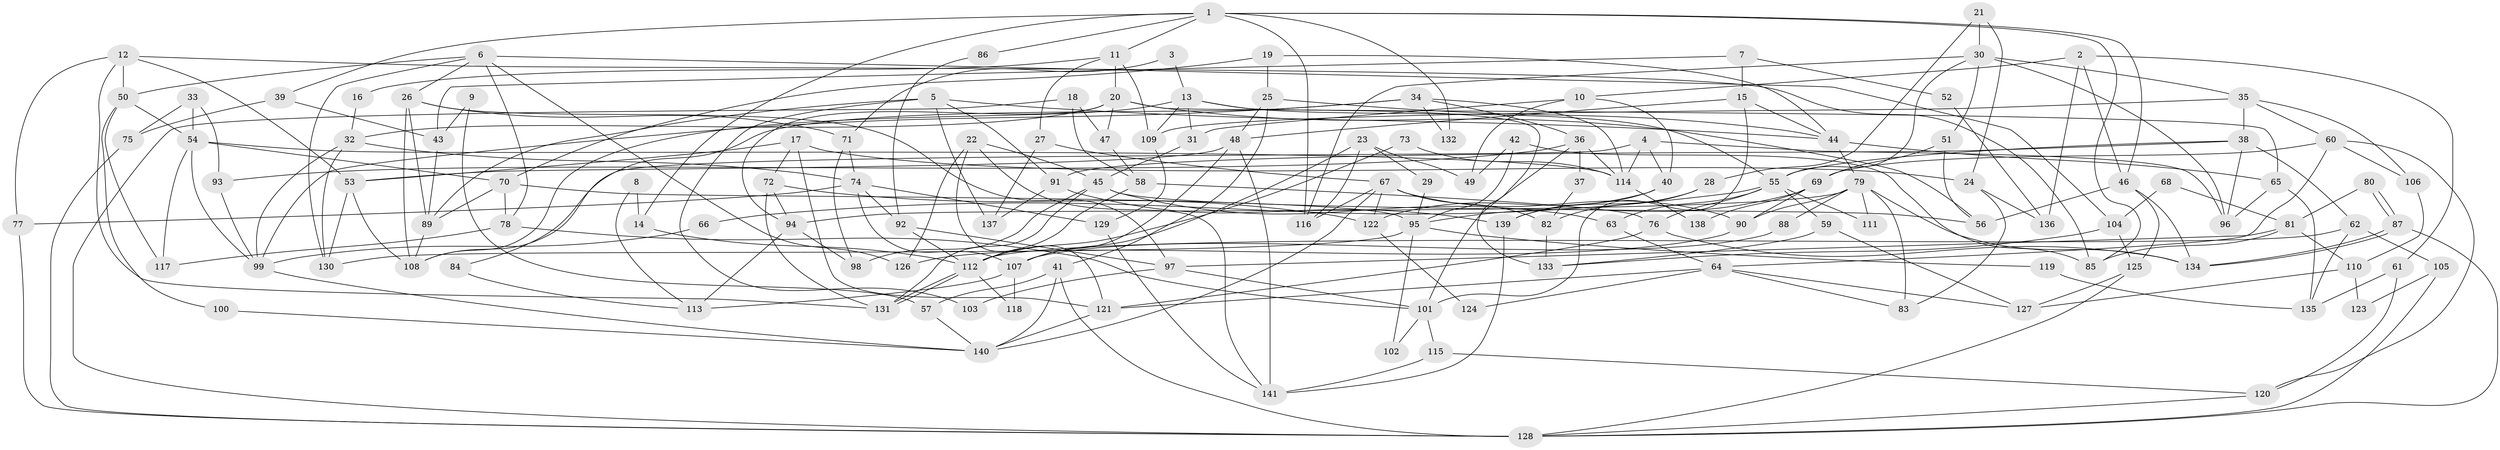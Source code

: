 // Generated by graph-tools (version 1.1) at 2025/36/03/09/25 02:36:11]
// undirected, 141 vertices, 282 edges
graph export_dot {
graph [start="1"]
  node [color=gray90,style=filled];
  1;
  2;
  3;
  4;
  5;
  6;
  7;
  8;
  9;
  10;
  11;
  12;
  13;
  14;
  15;
  16;
  17;
  18;
  19;
  20;
  21;
  22;
  23;
  24;
  25;
  26;
  27;
  28;
  29;
  30;
  31;
  32;
  33;
  34;
  35;
  36;
  37;
  38;
  39;
  40;
  41;
  42;
  43;
  44;
  45;
  46;
  47;
  48;
  49;
  50;
  51;
  52;
  53;
  54;
  55;
  56;
  57;
  58;
  59;
  60;
  61;
  62;
  63;
  64;
  65;
  66;
  67;
  68;
  69;
  70;
  71;
  72;
  73;
  74;
  75;
  76;
  77;
  78;
  79;
  80;
  81;
  82;
  83;
  84;
  85;
  86;
  87;
  88;
  89;
  90;
  91;
  92;
  93;
  94;
  95;
  96;
  97;
  98;
  99;
  100;
  101;
  102;
  103;
  104;
  105;
  106;
  107;
  108;
  109;
  110;
  111;
  112;
  113;
  114;
  115;
  116;
  117;
  118;
  119;
  120;
  121;
  122;
  123;
  124;
  125;
  126;
  127;
  128;
  129;
  130;
  131;
  132;
  133;
  134;
  135;
  136;
  137;
  138;
  139;
  140;
  141;
  1 -- 46;
  1 -- 85;
  1 -- 11;
  1 -- 14;
  1 -- 39;
  1 -- 86;
  1 -- 116;
  1 -- 132;
  2 -- 46;
  2 -- 10;
  2 -- 61;
  2 -- 136;
  3 -- 13;
  3 -- 71;
  4 -- 96;
  4 -- 108;
  4 -- 40;
  4 -- 114;
  5 -- 91;
  5 -- 44;
  5 -- 89;
  5 -- 103;
  5 -- 137;
  6 -- 78;
  6 -- 126;
  6 -- 26;
  6 -- 50;
  6 -- 104;
  6 -- 130;
  7 -- 15;
  7 -- 43;
  7 -- 52;
  8 -- 113;
  8 -- 14;
  9 -- 57;
  9 -- 43;
  10 -- 31;
  10 -- 40;
  10 -- 49;
  11 -- 20;
  11 -- 16;
  11 -- 27;
  11 -- 109;
  12 -- 53;
  12 -- 85;
  12 -- 50;
  12 -- 77;
  12 -- 131;
  13 -- 108;
  13 -- 109;
  13 -- 31;
  13 -- 55;
  13 -- 133;
  14 -- 112;
  15 -- 44;
  15 -- 48;
  15 -- 101;
  16 -- 32;
  17 -- 53;
  17 -- 72;
  17 -- 24;
  17 -- 121;
  18 -- 47;
  18 -- 128;
  18 -- 58;
  19 -- 25;
  19 -- 70;
  19 -- 44;
  20 -- 65;
  20 -- 94;
  20 -- 32;
  20 -- 47;
  20 -- 56;
  21 -- 28;
  21 -- 30;
  21 -- 24;
  22 -- 45;
  22 -- 121;
  22 -- 126;
  22 -- 141;
  23 -- 116;
  23 -- 107;
  23 -- 29;
  23 -- 49;
  24 -- 83;
  24 -- 136;
  25 -- 44;
  25 -- 48;
  25 -- 41;
  26 -- 89;
  26 -- 71;
  26 -- 97;
  26 -- 108;
  27 -- 67;
  27 -- 137;
  28 -- 139;
  28 -- 82;
  29 -- 95;
  30 -- 51;
  30 -- 35;
  30 -- 55;
  30 -- 96;
  30 -- 116;
  31 -- 45;
  32 -- 99;
  32 -- 74;
  32 -- 130;
  33 -- 93;
  33 -- 54;
  33 -- 75;
  34 -- 114;
  34 -- 99;
  34 -- 36;
  34 -- 84;
  34 -- 132;
  35 -- 60;
  35 -- 38;
  35 -- 106;
  35 -- 109;
  36 -- 114;
  36 -- 37;
  36 -- 93;
  36 -- 101;
  37 -- 82;
  38 -- 55;
  38 -- 96;
  38 -- 62;
  38 -- 91;
  39 -- 75;
  39 -- 43;
  40 -- 139;
  40 -- 122;
  41 -- 128;
  41 -- 57;
  41 -- 140;
  42 -- 95;
  42 -- 49;
  42 -- 85;
  43 -- 89;
  44 -- 79;
  44 -- 65;
  45 -- 131;
  45 -- 63;
  45 -- 56;
  45 -- 98;
  46 -- 134;
  46 -- 56;
  46 -- 125;
  47 -- 58;
  48 -- 53;
  48 -- 141;
  48 -- 107;
  50 -- 54;
  50 -- 100;
  50 -- 117;
  51 -- 56;
  51 -- 69;
  52 -- 136;
  53 -- 108;
  53 -- 130;
  54 -- 117;
  54 -- 70;
  54 -- 99;
  54 -- 114;
  55 -- 59;
  55 -- 63;
  55 -- 66;
  55 -- 76;
  55 -- 111;
  57 -- 140;
  58 -- 112;
  58 -- 76;
  59 -- 133;
  59 -- 127;
  60 -- 64;
  60 -- 120;
  60 -- 69;
  60 -- 106;
  61 -- 120;
  61 -- 135;
  62 -- 112;
  62 -- 105;
  62 -- 135;
  63 -- 64;
  64 -- 121;
  64 -- 83;
  64 -- 124;
  64 -- 127;
  65 -- 135;
  65 -- 96;
  66 -- 99;
  67 -- 140;
  67 -- 116;
  67 -- 82;
  67 -- 90;
  67 -- 122;
  68 -- 104;
  68 -- 81;
  69 -- 90;
  69 -- 95;
  69 -- 138;
  70 -- 95;
  70 -- 78;
  70 -- 89;
  71 -- 74;
  71 -- 98;
  72 -- 131;
  72 -- 122;
  72 -- 94;
  73 -- 114;
  73 -- 112;
  74 -- 77;
  74 -- 92;
  74 -- 107;
  74 -- 129;
  75 -- 128;
  76 -- 121;
  76 -- 134;
  77 -- 128;
  78 -- 101;
  78 -- 117;
  79 -- 134;
  79 -- 94;
  79 -- 83;
  79 -- 88;
  79 -- 90;
  79 -- 111;
  80 -- 87;
  80 -- 87;
  80 -- 81;
  81 -- 97;
  81 -- 110;
  81 -- 85;
  82 -- 133;
  84 -- 113;
  86 -- 92;
  87 -- 134;
  87 -- 134;
  87 -- 128;
  88 -- 107;
  89 -- 108;
  90 -- 126;
  91 -- 137;
  91 -- 139;
  92 -- 97;
  92 -- 112;
  93 -- 99;
  94 -- 98;
  94 -- 113;
  95 -- 130;
  95 -- 102;
  95 -- 119;
  97 -- 101;
  97 -- 103;
  99 -- 140;
  100 -- 140;
  101 -- 102;
  101 -- 115;
  104 -- 125;
  104 -- 133;
  105 -- 128;
  105 -- 123;
  106 -- 110;
  107 -- 113;
  107 -- 118;
  109 -- 129;
  110 -- 127;
  110 -- 123;
  112 -- 131;
  112 -- 131;
  112 -- 118;
  114 -- 138;
  115 -- 141;
  115 -- 120;
  119 -- 135;
  120 -- 128;
  121 -- 140;
  122 -- 124;
  125 -- 127;
  125 -- 128;
  129 -- 141;
  139 -- 141;
}

